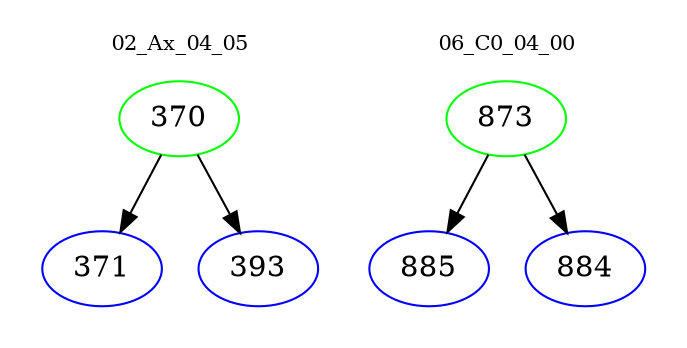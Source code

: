 digraph{
subgraph cluster_0 {
color = white
label = "02_Ax_04_05";
fontsize=10;
T0_370 [label="370", color="green"]
T0_370 -> T0_371 [color="black"]
T0_371 [label="371", color="blue"]
T0_370 -> T0_393 [color="black"]
T0_393 [label="393", color="blue"]
}
subgraph cluster_1 {
color = white
label = "06_C0_04_00";
fontsize=10;
T1_873 [label="873", color="green"]
T1_873 -> T1_885 [color="black"]
T1_885 [label="885", color="blue"]
T1_873 -> T1_884 [color="black"]
T1_884 [label="884", color="blue"]
}
}
